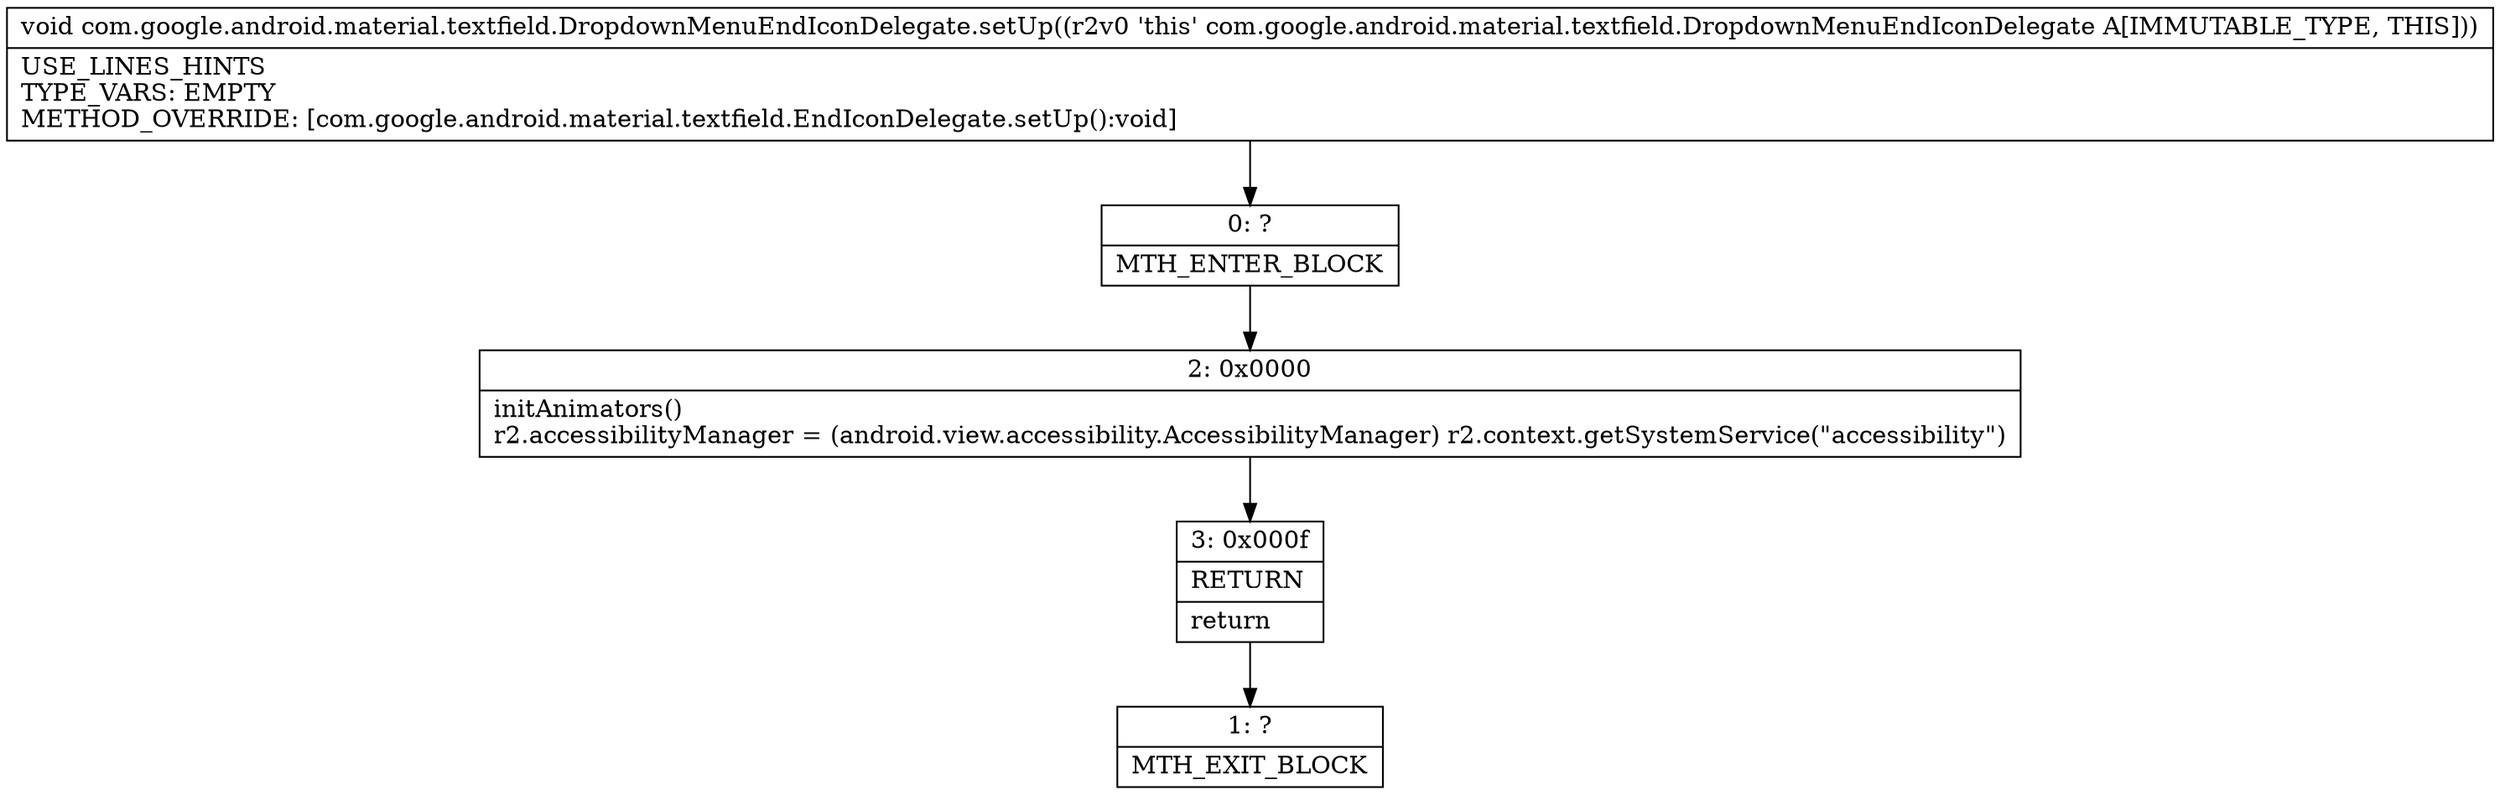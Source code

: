 digraph "CFG forcom.google.android.material.textfield.DropdownMenuEndIconDelegate.setUp()V" {
Node_0 [shape=record,label="{0\:\ ?|MTH_ENTER_BLOCK\l}"];
Node_2 [shape=record,label="{2\:\ 0x0000|initAnimators()\lr2.accessibilityManager = (android.view.accessibility.AccessibilityManager) r2.context.getSystemService(\"accessibility\")\l}"];
Node_3 [shape=record,label="{3\:\ 0x000f|RETURN\l|return\l}"];
Node_1 [shape=record,label="{1\:\ ?|MTH_EXIT_BLOCK\l}"];
MethodNode[shape=record,label="{void com.google.android.material.textfield.DropdownMenuEndIconDelegate.setUp((r2v0 'this' com.google.android.material.textfield.DropdownMenuEndIconDelegate A[IMMUTABLE_TYPE, THIS]))  | USE_LINES_HINTS\lTYPE_VARS: EMPTY\lMETHOD_OVERRIDE: [com.google.android.material.textfield.EndIconDelegate.setUp():void]\l}"];
MethodNode -> Node_0;Node_0 -> Node_2;
Node_2 -> Node_3;
Node_3 -> Node_1;
}

